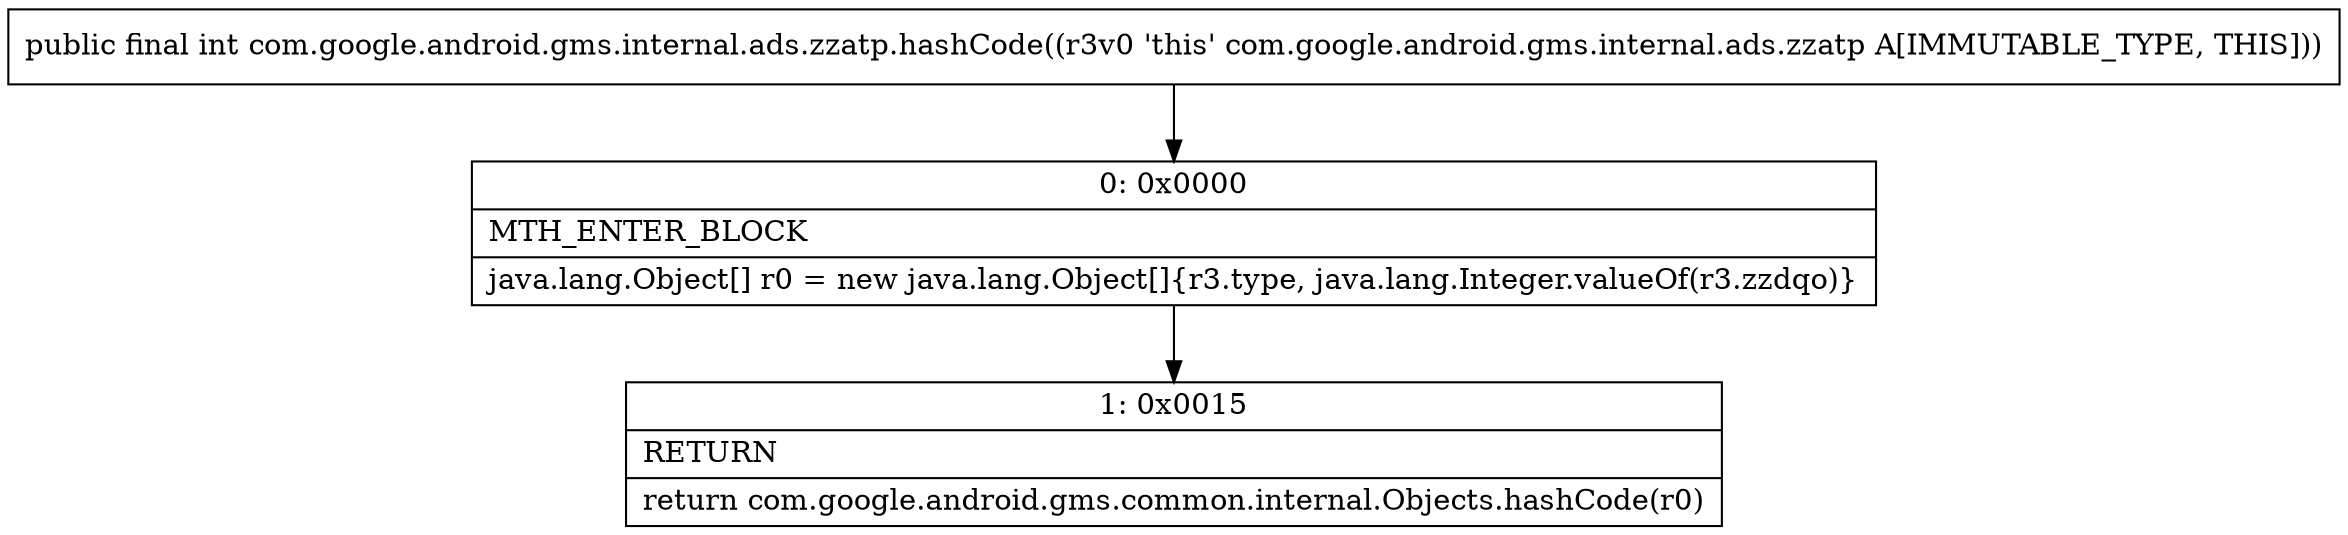 digraph "CFG forcom.google.android.gms.internal.ads.zzatp.hashCode()I" {
Node_0 [shape=record,label="{0\:\ 0x0000|MTH_ENTER_BLOCK\l|java.lang.Object[] r0 = new java.lang.Object[]\{r3.type, java.lang.Integer.valueOf(r3.zzdqo)\}\l}"];
Node_1 [shape=record,label="{1\:\ 0x0015|RETURN\l|return com.google.android.gms.common.internal.Objects.hashCode(r0)\l}"];
MethodNode[shape=record,label="{public final int com.google.android.gms.internal.ads.zzatp.hashCode((r3v0 'this' com.google.android.gms.internal.ads.zzatp A[IMMUTABLE_TYPE, THIS])) }"];
MethodNode -> Node_0;
Node_0 -> Node_1;
}

